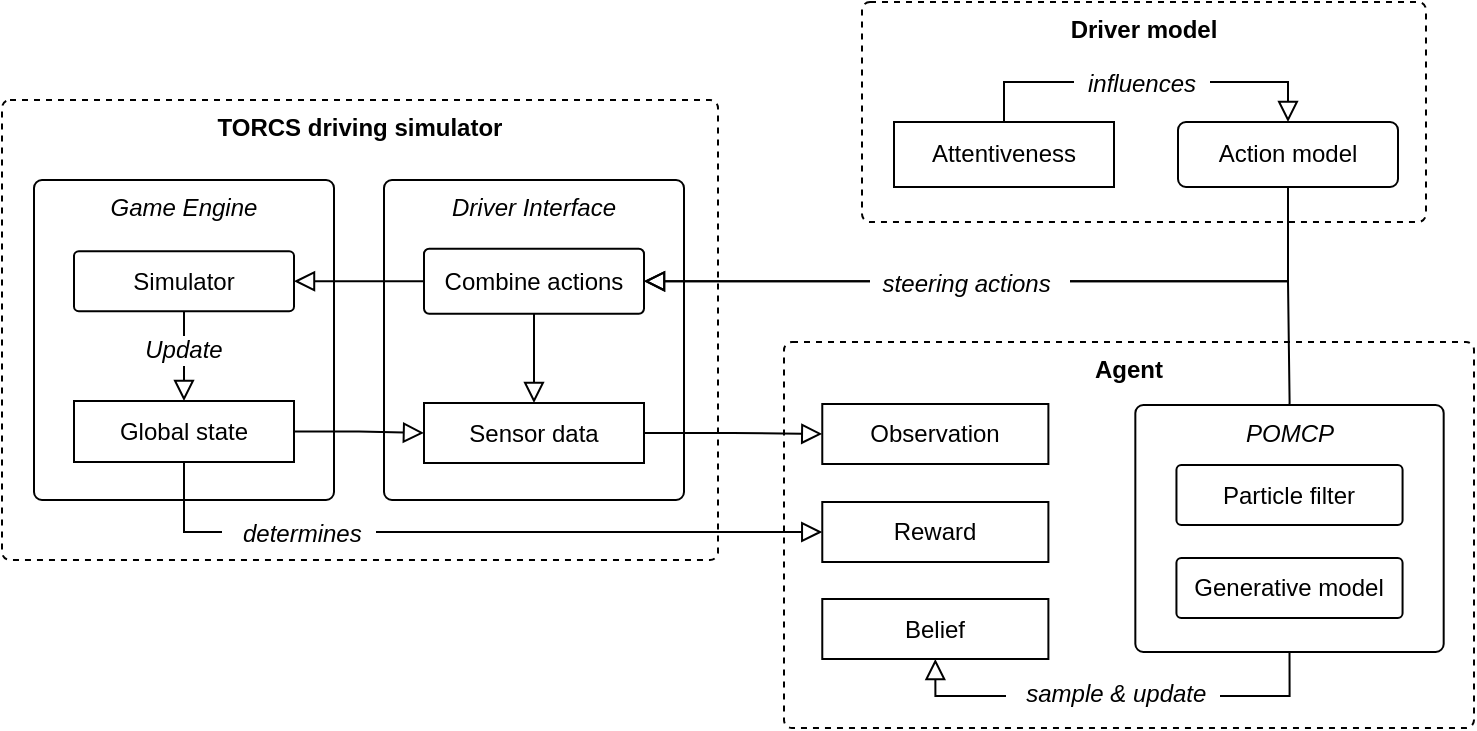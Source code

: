 <mxfile version="15.1.1" type="device"><diagram id="wG758bdYfX4JbWe1U84N" name="Page-1"><mxGraphModel dx="1305" dy="669" grid="1" gridSize="1" guides="1" tooltips="1" connect="1" arrows="1" fold="1" page="1" pageScale="1" pageWidth="850" pageHeight="1100" math="0" shadow="0"><root><mxCell id="0"/><mxCell id="1" parent="0"/><mxCell id="OSeiWe-rG1SxNRG_1GFv-3" value="Agent" style="rounded=1;whiteSpace=wrap;html=1;verticalAlign=top;fontSize=12;strokeWidth=1;fontStyle=1;dashed=1;arcSize=8;absoluteArcSize=1;" parent="1" vertex="1"><mxGeometry x="510" y="321" width="345" height="193" as="geometry"/></mxCell><mxCell id="OSeiWe-rG1SxNRG_1GFv-34" value="Belief&lt;br style=&quot;font-size: 12px;&quot;&gt;" style="rounded=0;whiteSpace=wrap;html=1;fontSize=12;strokeWidth=1;verticalAlign=middle;arcSize=8;" parent="1" vertex="1"><mxGeometry x="529.141" y="449.5" width="113.056" height="30" as="geometry"/></mxCell><mxCell id="OSeiWe-rG1SxNRG_1GFv-2" value="TORCS driving simulator" style="rounded=1;whiteSpace=wrap;html=1;verticalAlign=top;fontSize=12;strokeWidth=1;fontStyle=1;dashed=1;absoluteArcSize=1;arcSize=8;" parent="1" vertex="1"><mxGeometry x="119" y="200" width="358" height="230" as="geometry"/></mxCell><mxCell id="OSeiWe-rG1SxNRG_1GFv-8" value="Game Engine" style="rounded=1;whiteSpace=wrap;html=1;fontSize=12;strokeWidth=1;verticalAlign=top;absoluteArcSize=1;arcSize=8;fontStyle=2" parent="1" vertex="1"><mxGeometry x="135" y="240" width="150" height="160" as="geometry"/></mxCell><mxCell id="OSeiWe-rG1SxNRG_1GFv-9" value="Driver Interface" style="rounded=1;whiteSpace=wrap;html=1;fontSize=12;strokeWidth=1;verticalAlign=top;absoluteArcSize=1;arcSize=8;fontStyle=2" parent="1" vertex="1"><mxGeometry x="310" y="240" width="150" height="160" as="geometry"/></mxCell><mxCell id="OSeiWe-rG1SxNRG_1GFv-14" value="Simulator" style="rounded=1;whiteSpace=wrap;html=1;fontSize=12;strokeWidth=1;verticalAlign=middle;arcSize=8;" parent="1" vertex="1"><mxGeometry x="155" y="275.63" width="110" height="30" as="geometry"/></mxCell><mxCell id="OSeiWe-rG1SxNRG_1GFv-17" value="" style="endArrow=block;html=1;fontSize=12;strokeWidth=1;entryX=0.5;entryY=0;entryDx=0;entryDy=0;exitX=0.5;exitY=1;exitDx=0;exitDy=0;endFill=0;endSize=8;arcSize=8;" parent="1" source="OSeiWe-rG1SxNRG_1GFv-14" target="OSeiWe-rG1SxNRG_1GFv-26" edge="1"><mxGeometry width="50" height="50" relative="1" as="geometry"><mxPoint x="210" y="286.88" as="sourcePoint"/><mxPoint x="210" y="296.88" as="targetPoint"/></mxGeometry></mxCell><mxCell id="OSeiWe-rG1SxNRG_1GFv-44" style="edgeStyle=orthogonalEdgeStyle;rounded=0;orthogonalLoop=1;jettySize=auto;html=1;exitX=0;exitY=0.25;exitDx=0;exitDy=0;entryX=1;entryY=0.5;entryDx=0;entryDy=0;fontSize=12;strokeWidth=1;endArrow=block;endFill=0;endSize=8;arcSize=8;" parent="1" source="OSeiWe-rG1SxNRG_1GFv-23" target="OSeiWe-rG1SxNRG_1GFv-14" edge="1"><mxGeometry relative="1" as="geometry"><Array as="points"><mxPoint x="330" y="290.88"/></Array></mxGeometry></mxCell><mxCell id="RMH7ekjZqhEpixlkLakx-5" style="edgeStyle=orthogonalEdgeStyle;rounded=0;orthogonalLoop=1;jettySize=auto;html=1;exitX=0.5;exitY=1;exitDx=0;exitDy=0;entryX=0.5;entryY=0;entryDx=0;entryDy=0;fontSize=12;startArrow=none;startFill=0;endArrow=block;endFill=0;startSize=8;endSize=8;strokeColor=#000000;strokeWidth=1;" edge="1" parent="1" source="OSeiWe-rG1SxNRG_1GFv-23" target="OSeiWe-rG1SxNRG_1GFv-25"><mxGeometry relative="1" as="geometry"/></mxCell><mxCell id="OSeiWe-rG1SxNRG_1GFv-23" value="Combine actions" style="rounded=1;whiteSpace=wrap;html=1;fontSize=12;strokeWidth=1;verticalAlign=middle;arcSize=8;" parent="1" vertex="1"><mxGeometry x="330" y="274.38" width="110" height="32.5" as="geometry"/></mxCell><mxCell id="RMH7ekjZqhEpixlkLakx-9" style="edgeStyle=orthogonalEdgeStyle;rounded=0;orthogonalLoop=1;jettySize=auto;html=1;exitX=1;exitY=0.5;exitDx=0;exitDy=0;entryX=0;entryY=0.5;entryDx=0;entryDy=0;fontSize=12;startArrow=none;startFill=0;endArrow=block;endFill=0;startSize=8;endSize=8;strokeColor=#000000;strokeWidth=1;" edge="1" parent="1" source="OSeiWe-rG1SxNRG_1GFv-25" target="OSeiWe-rG1SxNRG_1GFv-33"><mxGeometry relative="1" as="geometry"/></mxCell><mxCell id="OSeiWe-rG1SxNRG_1GFv-25" value="Sensor data" style="rounded=0;whiteSpace=wrap;html=1;fontSize=12;strokeWidth=1;verticalAlign=middle;arcSize=8;" parent="1" vertex="1"><mxGeometry x="330" y="351.5" width="110" height="30" as="geometry"/></mxCell><mxCell id="RMH7ekjZqhEpixlkLakx-6" style="edgeStyle=orthogonalEdgeStyle;rounded=0;orthogonalLoop=1;jettySize=auto;html=1;exitX=1;exitY=0.5;exitDx=0;exitDy=0;entryX=0;entryY=0.5;entryDx=0;entryDy=0;fontSize=12;startArrow=none;startFill=0;endArrow=block;endFill=0;startSize=8;endSize=8;strokeColor=#000000;strokeWidth=1;" edge="1" parent="1" source="OSeiWe-rG1SxNRG_1GFv-26" target="OSeiWe-rG1SxNRG_1GFv-25"><mxGeometry relative="1" as="geometry"/></mxCell><mxCell id="OSeiWe-rG1SxNRG_1GFv-26" value="Global state" style="rounded=0;whiteSpace=wrap;html=1;fontSize=12;strokeWidth=1;verticalAlign=middle;arcSize=8;" parent="1" vertex="1"><mxGeometry x="155" y="350.5" width="110" height="30.5" as="geometry"/></mxCell><mxCell id="OSeiWe-rG1SxNRG_1GFv-47" style="edgeStyle=orthogonalEdgeStyle;rounded=0;orthogonalLoop=1;jettySize=auto;html=1;exitX=0.5;exitY=0;exitDx=0;exitDy=0;entryX=1;entryY=0.5;entryDx=0;entryDy=0;fontSize=12;strokeWidth=1;endSize=8;startSize=8;arcSize=8;endArrow=block;endFill=0;" parent="1" source="OSeiWe-rG1SxNRG_1GFv-37" target="OSeiWe-rG1SxNRG_1GFv-23" edge="1"><mxGeometry relative="1" as="geometry"><Array as="points"><mxPoint x="763" y="351"/><mxPoint x="762" y="351"/><mxPoint x="762" y="291"/></Array></mxGeometry></mxCell><mxCell id="OSeiWe-rG1SxNRG_1GFv-74" value="Update" style="text;html=1;strokeColor=none;fillColor=none;align=center;verticalAlign=middle;whiteSpace=wrap;rounded=0;fontSize=12;labelBackgroundColor=#ffffff;fontStyle=2;arcSize=8;" parent="1" vertex="1"><mxGeometry x="180" y="312.88" width="60" height="24" as="geometry"/></mxCell><mxCell id="OSeiWe-rG1SxNRG_1GFv-33" value="Observation" style="rounded=0;whiteSpace=wrap;html=1;fontSize=12;strokeWidth=1;verticalAlign=middle;arcSize=8;" parent="1" vertex="1"><mxGeometry x="529.141" y="352" width="113.056" height="30" as="geometry"/></mxCell><mxCell id="OSeiWe-rG1SxNRG_1GFv-38" value="Reward" style="rounded=0;whiteSpace=wrap;html=1;fontSize=12;strokeWidth=1;verticalAlign=middle;arcSize=8;" parent="1" vertex="1"><mxGeometry x="529.141" y="401" width="113.056" height="30" as="geometry"/></mxCell><mxCell id="OSeiWe-rG1SxNRG_1GFv-104" style="edgeStyle=orthogonalEdgeStyle;rounded=0;orthogonalLoop=1;jettySize=auto;html=1;exitX=0.5;exitY=1;exitDx=0;exitDy=0;entryX=0.5;entryY=1;entryDx=0;entryDy=0;fontSize=12;fontColor=#000000;startArrow=none;startFill=0;strokeWidth=1;endArrow=block;endFill=0;endSize=8;startSize=8;arcSize=8;" parent="1" source="OSeiWe-rG1SxNRG_1GFv-37" target="OSeiWe-rG1SxNRG_1GFv-34" edge="1"><mxGeometry relative="1" as="geometry"><Array as="points"><mxPoint x="763" y="498"/><mxPoint x="586" y="498"/></Array></mxGeometry></mxCell><mxCell id="OSeiWe-rG1SxNRG_1GFv-37" value="POMCP" style="rounded=1;whiteSpace=wrap;html=1;fontSize=12;strokeWidth=1;verticalAlign=top;absoluteArcSize=1;arcSize=8;fontStyle=2" parent="1" vertex="1"><mxGeometry x="685.67" y="352.5" width="154.17" height="123.5" as="geometry"/></mxCell><mxCell id="OSeiWe-rG1SxNRG_1GFv-61" style="edgeStyle=orthogonalEdgeStyle;rounded=0;orthogonalLoop=1;jettySize=auto;html=1;exitX=0.5;exitY=1;exitDx=0;exitDy=0;entryX=0;entryY=0.5;entryDx=0;entryDy=0;fontSize=12;strokeWidth=1;endArrow=block;endFill=0;endSize=8;arcSize=8;" parent="1" source="OSeiWe-rG1SxNRG_1GFv-26" target="OSeiWe-rG1SxNRG_1GFv-38" edge="1"><mxGeometry relative="1" as="geometry"/></mxCell><mxCell id="OSeiWe-rG1SxNRG_1GFv-11" value="&lt;i style=&quot;font-size: 12px;&quot;&gt;&amp;nbsp;&amp;nbsp; determines &amp;nbsp; &lt;br style=&quot;font-size: 12px;&quot;&gt;&lt;/i&gt;" style="text;html=1;strokeColor=none;fillColor=none;align=center;verticalAlign=middle;whiteSpace=wrap;rounded=0;fontSize=12;labelBackgroundColor=#ffffff;labelBorderColor=none;arcSize=8;" parent="1" vertex="1"><mxGeometry x="200" y="401.5" width="135" height="30" as="geometry"/></mxCell><mxCell id="OSeiWe-rG1SxNRG_1GFv-84" value="Generative model" style="rounded=1;whiteSpace=wrap;html=1;fontSize=12;strokeWidth=1;verticalAlign=middle;arcSize=8;" parent="1" vertex="1"><mxGeometry x="706.22" y="429" width="113.06" height="30" as="geometry"/></mxCell><mxCell id="OSeiWe-rG1SxNRG_1GFv-85" value="Particle filter" style="rounded=1;whiteSpace=wrap;html=1;fontSize=12;strokeWidth=1;verticalAlign=middle;arcSize=8;" parent="1" vertex="1"><mxGeometry x="706.231" y="382.5" width="113.056" height="30" as="geometry"/></mxCell><mxCell id="OSeiWe-rG1SxNRG_1GFv-93" value="&amp;nbsp;&amp;nbsp; sample &amp;amp; update&amp;nbsp;&amp;nbsp; " style="text;html=1;strokeColor=none;fillColor=none;align=center;verticalAlign=middle;whiteSpace=wrap;rounded=0;fontSize=12;labelBackgroundColor=#ffffff;labelBorderColor=none;fontStyle=2;arcSize=8;" parent="1" vertex="1"><mxGeometry x="572.75" y="488" width="202.5" height="18" as="geometry"/></mxCell><mxCell id="OSeiWe-rG1SxNRG_1GFv-4" value="&lt;font style=&quot;font-size: 12px;&quot;&gt;Driver model&lt;/font&gt;" style="rounded=1;whiteSpace=wrap;html=1;verticalAlign=top;fontSize=12;strokeWidth=1;fontStyle=1;dashed=1;absoluteArcSize=1;arcSize=8;" parent="1" vertex="1"><mxGeometry x="549" y="151" width="282" height="110" as="geometry"/></mxCell><mxCell id="RMH7ekjZqhEpixlkLakx-10" style="edgeStyle=orthogonalEdgeStyle;rounded=0;orthogonalLoop=1;jettySize=auto;html=1;exitX=0.5;exitY=1;exitDx=0;exitDy=0;entryX=1;entryY=0.5;entryDx=0;entryDy=0;fontSize=12;startArrow=none;startFill=0;endArrow=block;endFill=0;startSize=8;endSize=8;strokeColor=#000000;strokeWidth=1;" edge="1" parent="1" source="OSeiWe-rG1SxNRG_1GFv-50" target="OSeiWe-rG1SxNRG_1GFv-23"><mxGeometry relative="1" as="geometry"/></mxCell><mxCell id="OSeiWe-rG1SxNRG_1GFv-50" value="&lt;font style=&quot;font-size: 12px;&quot;&gt;Action model&lt;/font&gt;" style="rounded=1;whiteSpace=wrap;html=1;labelBackgroundColor=#ffffff;fontSize=12;strokeWidth=1;absoluteArcSize=1;arcSize=8;" parent="1" vertex="1"><mxGeometry x="707" y="211" width="110" height="32.5" as="geometry"/></mxCell><mxCell id="OSeiWe-rG1SxNRG_1GFv-77" style="edgeStyle=orthogonalEdgeStyle;rounded=0;orthogonalLoop=1;jettySize=auto;html=1;exitX=0.5;exitY=0;exitDx=0;exitDy=0;entryX=0.5;entryY=0;entryDx=0;entryDy=0;fontSize=12;fontColor=#000000;startArrow=none;startFill=0;strokeWidth=1;endSize=8;startSize=8;endArrow=block;endFill=0;arcSize=8;" parent="1" source="OSeiWe-rG1SxNRG_1GFv-51" target="OSeiWe-rG1SxNRG_1GFv-50" edge="1"><mxGeometry x="513" y="141" as="geometry"/></mxCell><mxCell id="OSeiWe-rG1SxNRG_1GFv-51" value="&lt;font style=&quot;font-size: 12px;&quot;&gt;Attentiveness&lt;/font&gt;" style="rounded=0;whiteSpace=wrap;html=1;labelBackgroundColor=#ffffff;fontSize=12;strokeWidth=1;arcSize=8;" parent="1" vertex="1"><mxGeometry x="565" y="211" width="110" height="32.5" as="geometry"/></mxCell><mxCell id="OSeiWe-rG1SxNRG_1GFv-76" value="&amp;nbsp; influences &amp;nbsp; " style="text;html=1;strokeColor=none;fillColor=none;align=center;verticalAlign=middle;whiteSpace=wrap;rounded=0;fontSize=12;labelBackgroundColor=#ffffff;fontStyle=2;strokeWidth=1;arcSize=8;" parent="1" vertex="1"><mxGeometry x="614" y="181" width="150" height="22" as="geometry"/></mxCell><mxCell id="OSeiWe-rG1SxNRG_1GFv-10" value="&amp;nbsp; steering actions&amp;nbsp; &amp;nbsp;" style="text;html=1;strokeColor=none;fillColor=none;align=center;verticalAlign=middle;whiteSpace=wrap;rounded=0;fontSize=12;labelBackgroundColor=#ffffff;fontStyle=2;arcSize=8;" parent="1" vertex="1"><mxGeometry x="538" y="279.63" width="130" height="24" as="geometry"/></mxCell></root></mxGraphModel></diagram></mxfile>